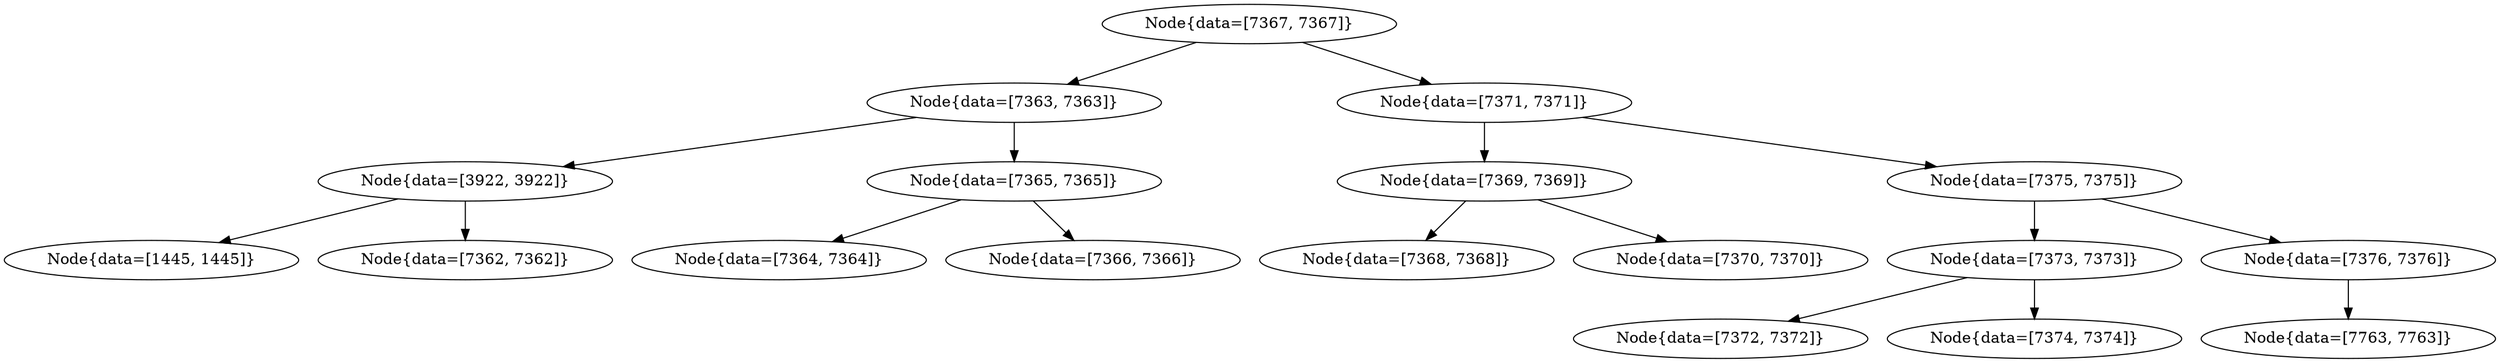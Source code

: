digraph G{
1533156463 [label="Node{data=[7367, 7367]}"]
1533156463 -> 2084118551
2084118551 [label="Node{data=[7363, 7363]}"]
2084118551 -> 1907519643
1907519643 [label="Node{data=[3922, 3922]}"]
1907519643 -> 541643748
541643748 [label="Node{data=[1445, 1445]}"]
1907519643 -> 1803694822
1803694822 [label="Node{data=[7362, 7362]}"]
2084118551 -> 1586404889
1586404889 [label="Node{data=[7365, 7365]}"]
1586404889 -> 1020922875
1020922875 [label="Node{data=[7364, 7364]}"]
1586404889 -> 1516972151
1516972151 [label="Node{data=[7366, 7366]}"]
1533156463 -> 537146590
537146590 [label="Node{data=[7371, 7371]}"]
537146590 -> 173021329
173021329 [label="Node{data=[7369, 7369]}"]
173021329 -> 1715032051
1715032051 [label="Node{data=[7368, 7368]}"]
173021329 -> 1695738835
1695738835 [label="Node{data=[7370, 7370]}"]
537146590 -> 1689358699
1689358699 [label="Node{data=[7375, 7375]}"]
1689358699 -> 1856997884
1856997884 [label="Node{data=[7373, 7373]}"]
1856997884 -> 1120212237
1120212237 [label="Node{data=[7372, 7372]}"]
1856997884 -> 821764853
821764853 [label="Node{data=[7374, 7374]}"]
1689358699 -> 1487525704
1487525704 [label="Node{data=[7376, 7376]}"]
1487525704 -> 1247499720
1247499720 [label="Node{data=[7763, 7763]}"]
}
